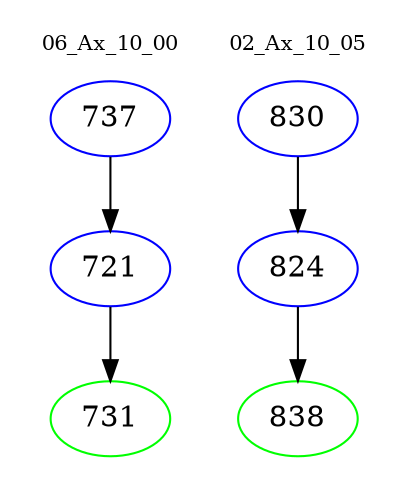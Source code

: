 digraph{
subgraph cluster_0 {
color = white
label = "06_Ax_10_00";
fontsize=10;
T0_737 [label="737", color="blue"]
T0_737 -> T0_721 [color="black"]
T0_721 [label="721", color="blue"]
T0_721 -> T0_731 [color="black"]
T0_731 [label="731", color="green"]
}
subgraph cluster_1 {
color = white
label = "02_Ax_10_05";
fontsize=10;
T1_830 [label="830", color="blue"]
T1_830 -> T1_824 [color="black"]
T1_824 [label="824", color="blue"]
T1_824 -> T1_838 [color="black"]
T1_838 [label="838", color="green"]
}
}
